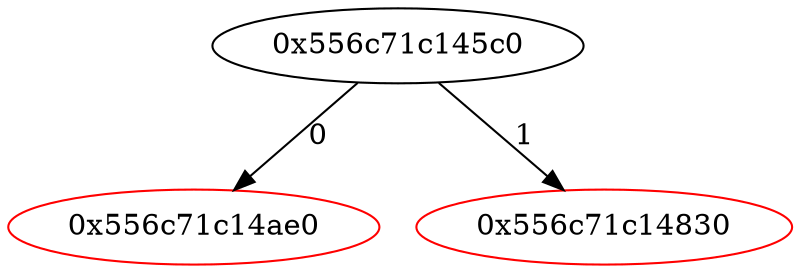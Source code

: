 digraph TrieInsert {
"0x556c71c145c0" -> {"0x556c71c14ae0"} [label="0"]
"0x556c71c145c0" -> {"0x556c71c14830"} [label="1"]
"0x556c71c14ae0" [color=red]
"0x556c71c14830" [color=red]
}
